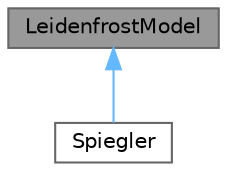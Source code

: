 digraph "LeidenfrostModel"
{
 // LATEX_PDF_SIZE
  bgcolor="transparent";
  edge [fontname=Helvetica,fontsize=10,labelfontname=Helvetica,labelfontsize=10];
  node [fontname=Helvetica,fontsize=10,shape=box,height=0.2,width=0.4];
  Node1 [id="Node000001",label="LeidenfrostModel",height=0.2,width=0.4,color="gray40", fillcolor="grey60", style="filled", fontcolor="black",tooltip="Base class for Leidenfrost-effect models."];
  Node1 -> Node2 [id="edge1_Node000001_Node000002",dir="back",color="steelblue1",style="solid",tooltip=" "];
  Node2 [id="Node000002",label="Spiegler",height=0.2,width=0.4,color="gray40", fillcolor="white", style="filled",URL="$classFoam_1_1wallBoilingModels_1_1LeidenfrostModels_1_1Spiegler.html",tooltip="A model for Leidenfrost effects based on Spiegler et al. (1963) for boiling flows."];
}
